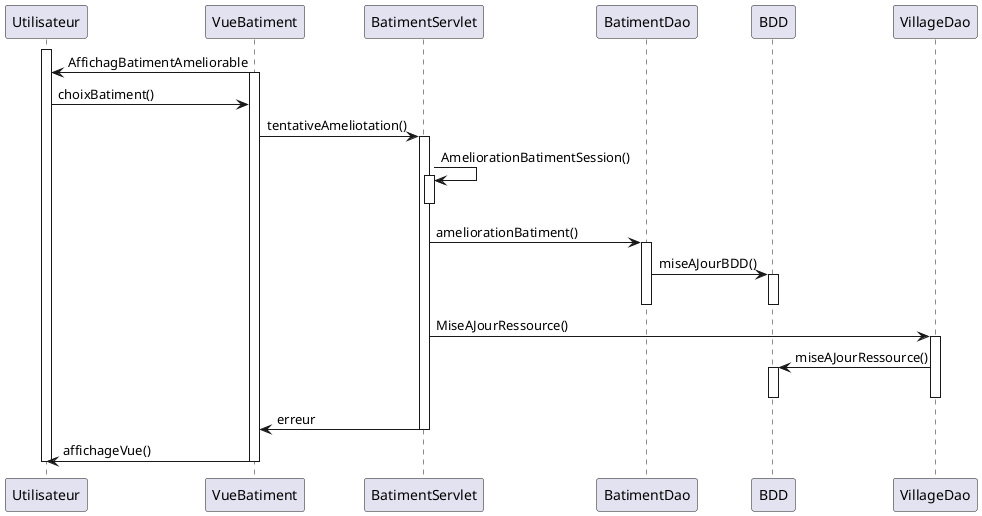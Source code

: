 @startuml
 activate Utilisateur
            VueBatiment -> Utilisateur : AffichagBatimentAmeliorable
            activate VueBatiment
            Utilisateur -> VueBatiment : choixBatiment()
            VueBatiment -> BatimentServlet :tentativeAmeliotation()
            activate BatimentServlet
            BatimentServlet -> BatimentServlet : AmeliorationBatimentSession()
            activate BatimentServlet
            deactivate BatimentServlet
            BatimentServlet -> BatimentDao : ameliorationBatiment()
            activate BatimentDao
            BatimentDao -> BDD : miseAJourBDD() 
            activate BDD
            deactivate BDD
            deactivate BatimentDao
            BatimentServlet -> VillageDao : MiseAJourRessource()
            activate VillageDao
            VillageDao -> BDD : miseAJourRessource() 
            activate BDD
            deactivate BDD
            deactivate VillageDao
            BatimentServlet -> VueBatiment : erreur
            deactivate BatimentServlet
            VueBatiment -> Utilisateur : affichageVue()
       deactivate VueBatiment   
  deactivate Utilisateur
@enduml
